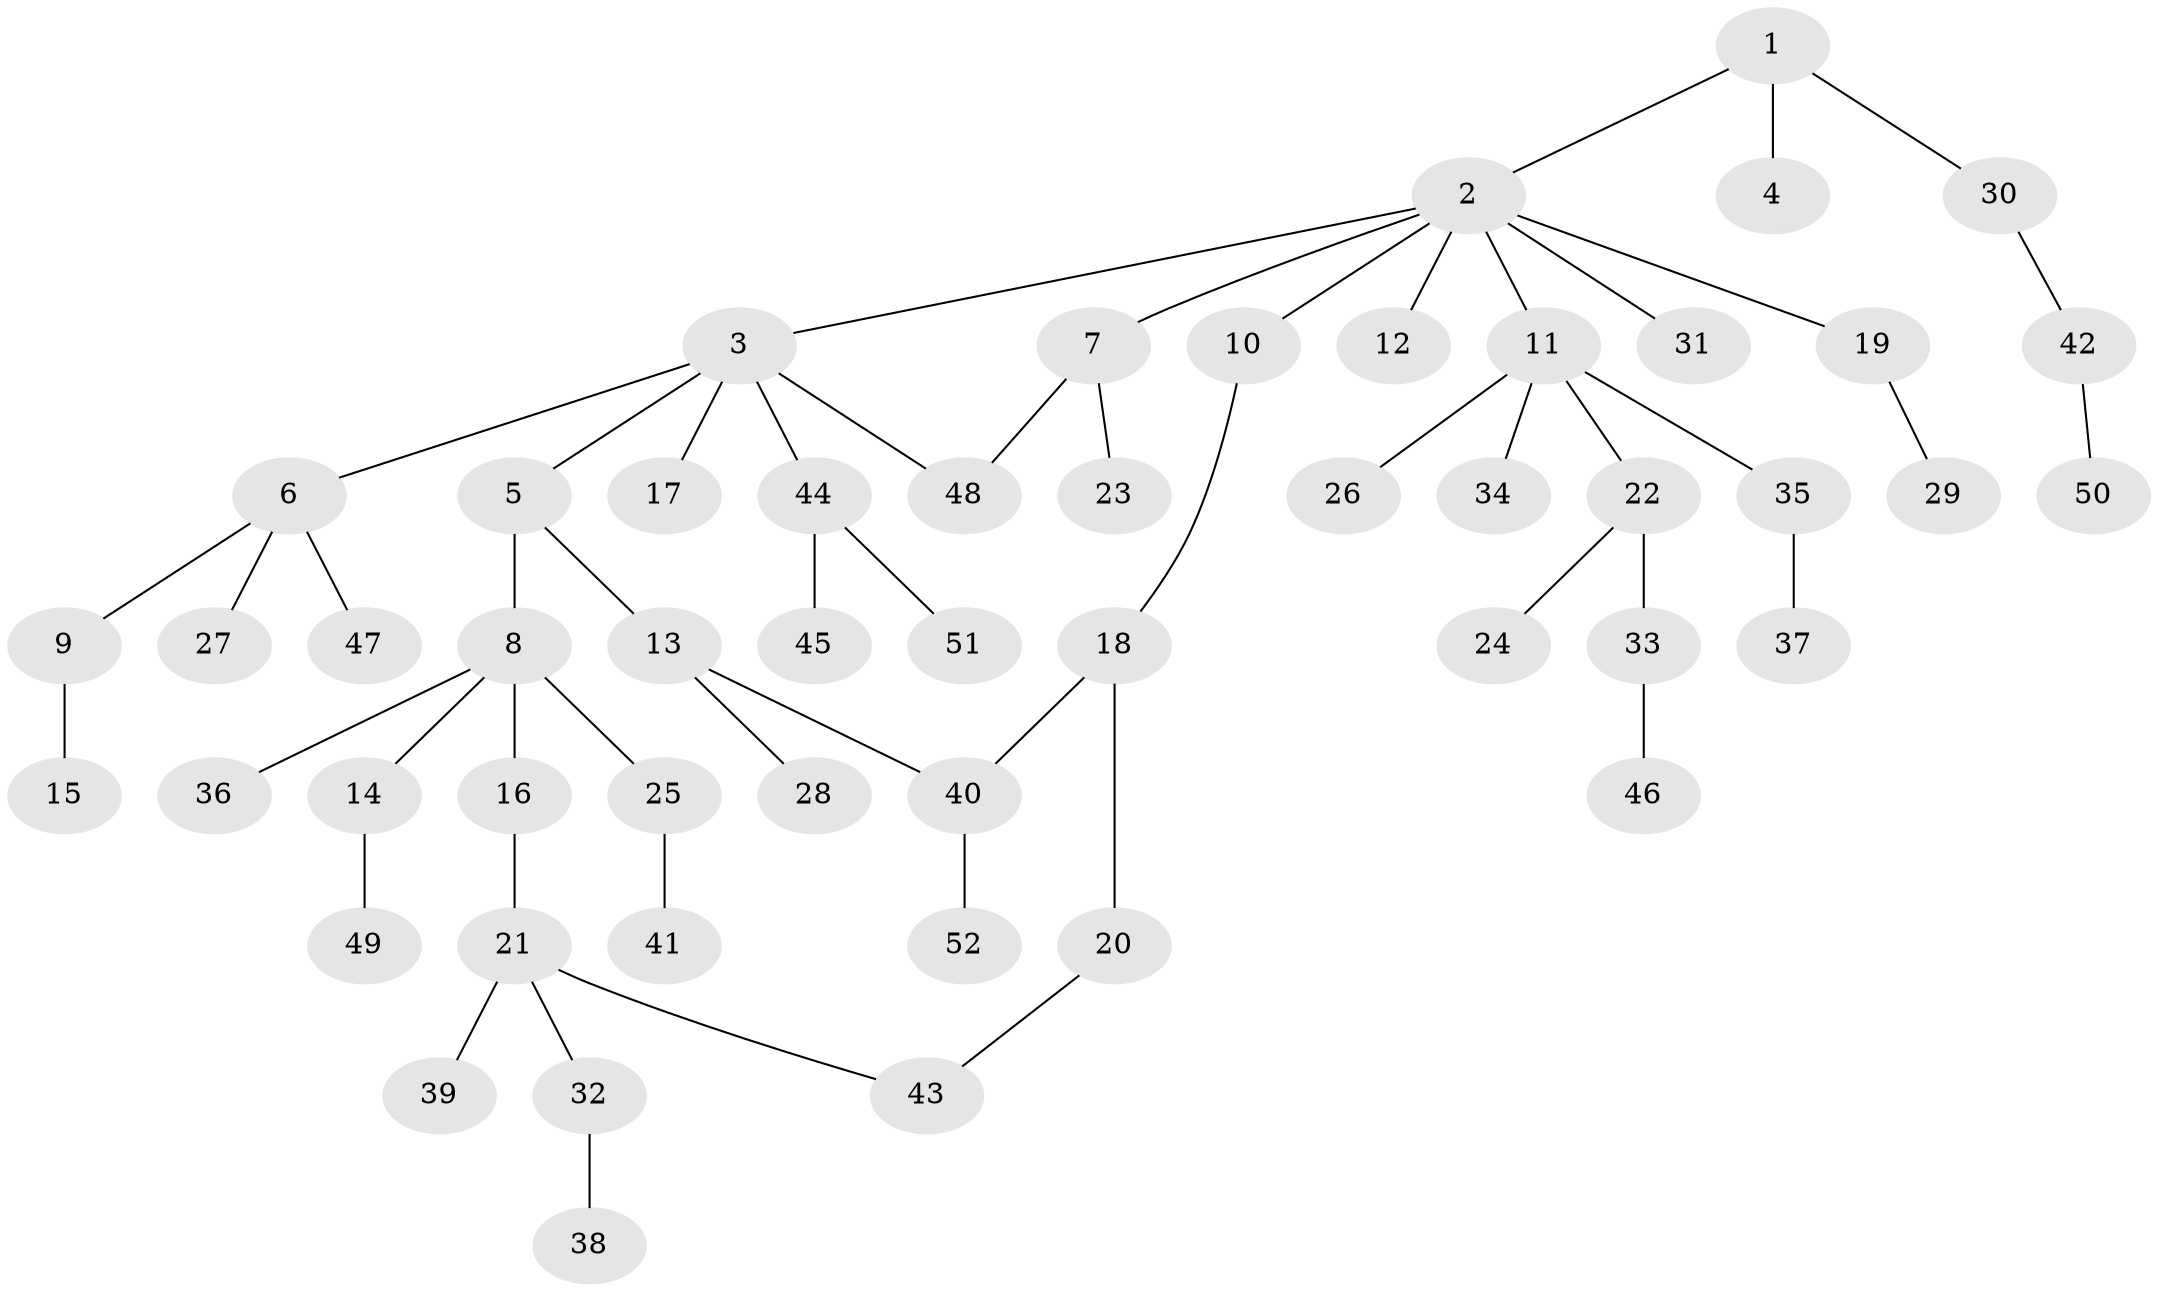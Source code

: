 // coarse degree distribution, {3: 0.19047619047619047, 5: 0.047619047619047616, 6: 0.047619047619047616, 1: 0.3333333333333333, 2: 0.38095238095238093}
// Generated by graph-tools (version 1.1) at 2025/36/03/04/25 23:36:14]
// undirected, 52 vertices, 54 edges
graph export_dot {
  node [color=gray90,style=filled];
  1;
  2;
  3;
  4;
  5;
  6;
  7;
  8;
  9;
  10;
  11;
  12;
  13;
  14;
  15;
  16;
  17;
  18;
  19;
  20;
  21;
  22;
  23;
  24;
  25;
  26;
  27;
  28;
  29;
  30;
  31;
  32;
  33;
  34;
  35;
  36;
  37;
  38;
  39;
  40;
  41;
  42;
  43;
  44;
  45;
  46;
  47;
  48;
  49;
  50;
  51;
  52;
  1 -- 2;
  1 -- 4;
  1 -- 30;
  2 -- 3;
  2 -- 7;
  2 -- 10;
  2 -- 11;
  2 -- 12;
  2 -- 19;
  2 -- 31;
  3 -- 5;
  3 -- 6;
  3 -- 17;
  3 -- 44;
  3 -- 48;
  5 -- 8;
  5 -- 13;
  6 -- 9;
  6 -- 27;
  6 -- 47;
  7 -- 23;
  7 -- 48;
  8 -- 14;
  8 -- 16;
  8 -- 25;
  8 -- 36;
  9 -- 15;
  10 -- 18;
  11 -- 22;
  11 -- 26;
  11 -- 34;
  11 -- 35;
  13 -- 28;
  13 -- 40;
  14 -- 49;
  16 -- 21;
  18 -- 20;
  18 -- 40;
  19 -- 29;
  20 -- 43;
  21 -- 32;
  21 -- 39;
  21 -- 43;
  22 -- 24;
  22 -- 33;
  25 -- 41;
  30 -- 42;
  32 -- 38;
  33 -- 46;
  35 -- 37;
  40 -- 52;
  42 -- 50;
  44 -- 45;
  44 -- 51;
}
